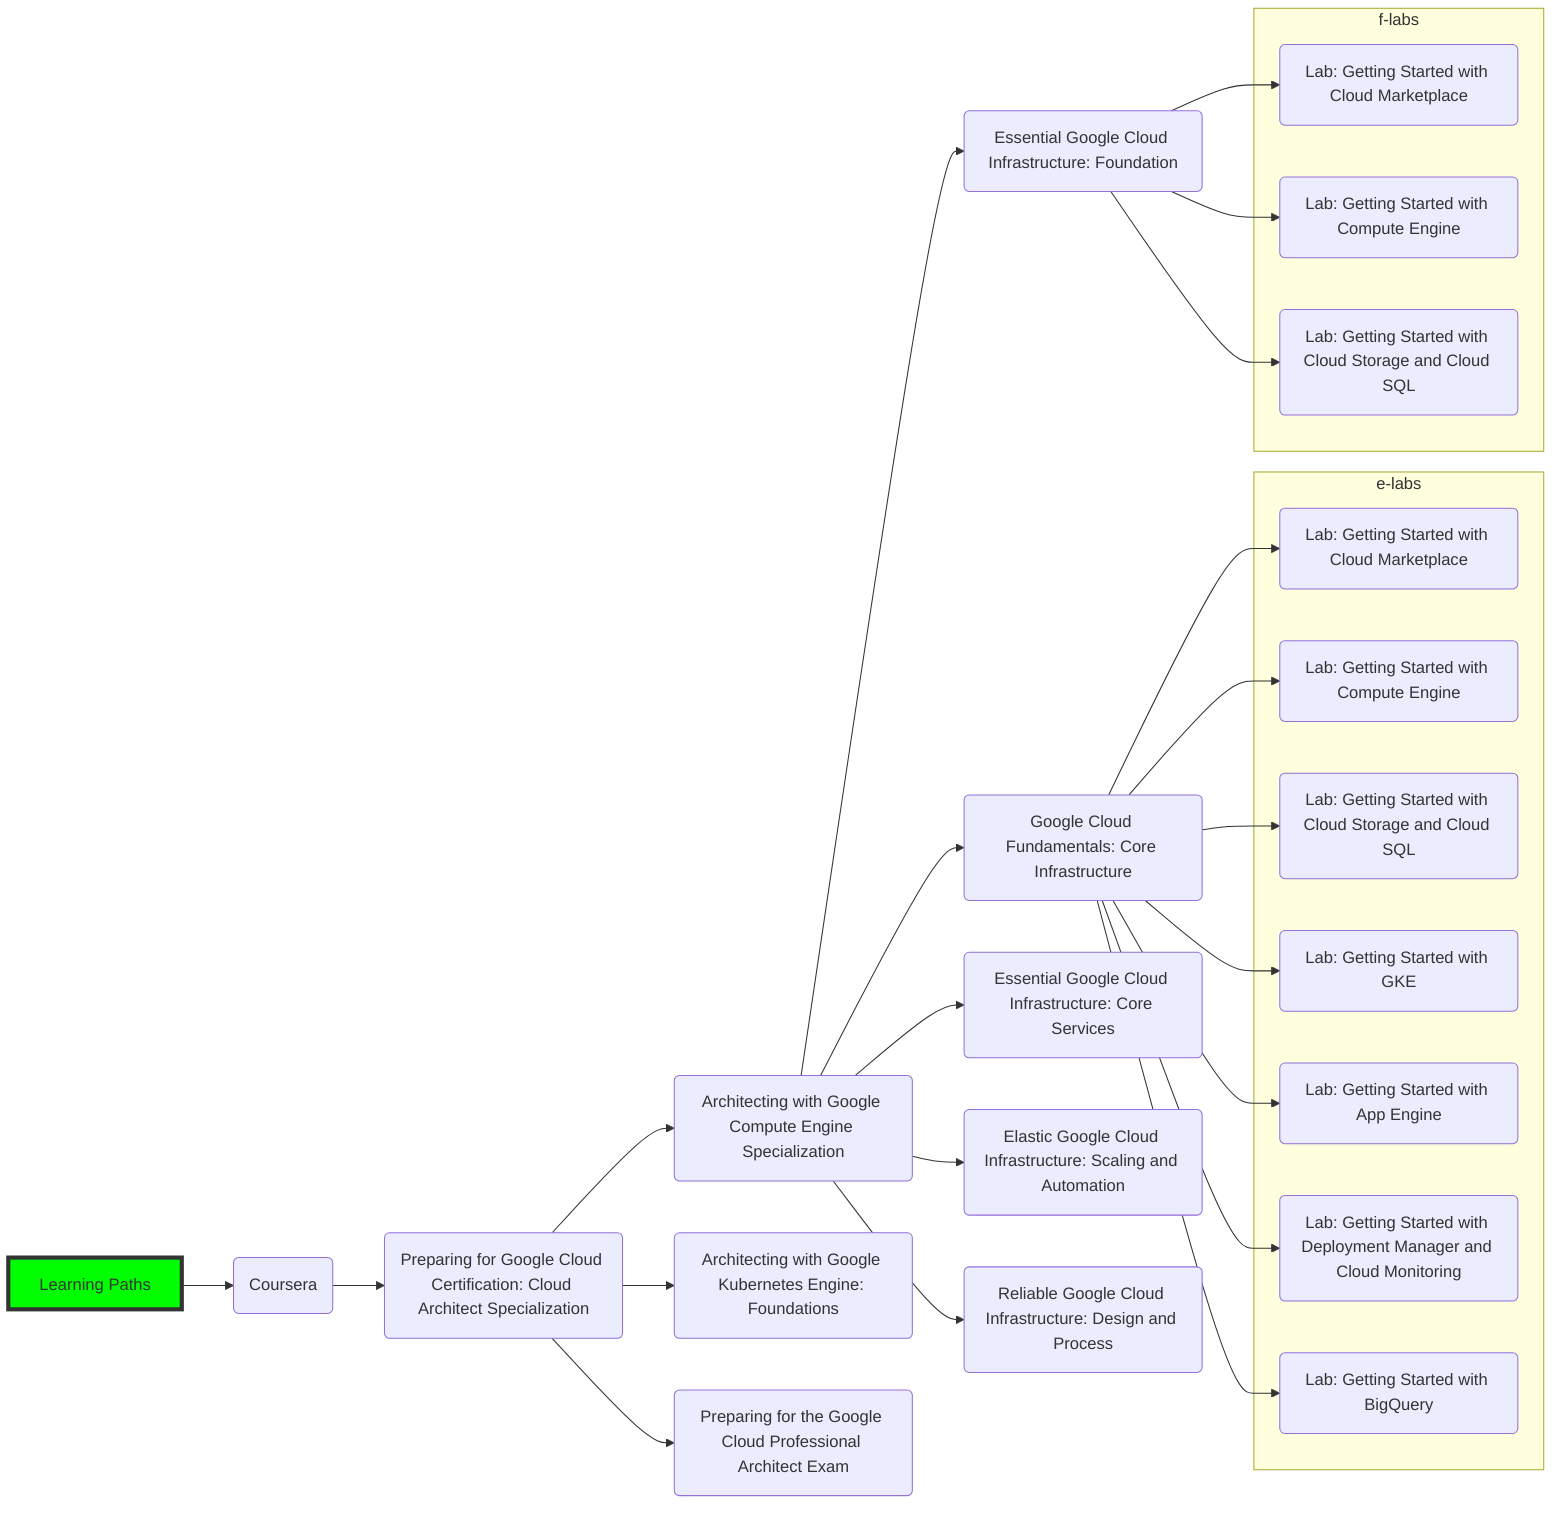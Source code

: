 graph LR
	classDef anode fill:#00ff00,stroke:#333,stroke-width:4px,height:50px,text-align:center;

	A[Learning Paths]:::anode --> B(Coursera)
	B --> C(Preparing for Google Cloud Certification: Cloud Architect Specialization)
	C --> D(Architecting with Google Compute Engine Specialization)
	D --> E(Google Cloud Fundamentals: Core Infrastructure)
	D --> F(Essential Google Cloud Infrastructure: Foundation)
	D --> G(Essential Google Cloud Infrastructure: Core Services)
	D --> H(Elastic Google Cloud Infrastructure: Scaling and Automation)
	D --> I(Reliable Google Cloud Infrastructure: Design and Process)
	C --> J(Architecting with Google Kubernetes Engine: Foundations)
	C --> K(Preparing for the Google Cloud Professional Architect Exam)

	subgraph e-labs
		E1(Lab: Getting Started with Cloud Marketplace)
		E2(Lab: Getting Started with Compute Engine)
		E3(Lab: Getting Started with Cloud Storage and Cloud SQL)
		E4(Lab: Getting Started with GKE)
		E5(Lab: Getting Started with App Engine)
		E6(Lab: Getting Started with Deployment Manager and Cloud Monitoring)
		E7(Lab: Getting Started with BigQuery)
	end
	E --> E1
	E --> E2
	E --> E3
	E --> E4
	E --> E5
	E --> E6
	E --> E7

	subgraph f-labs
		F1(Lab: Getting Started with Cloud Marketplace)
		F2(Lab: Getting Started with Compute Engine)
		F3(Lab: Getting Started with Cloud Storage and Cloud SQL)
	end
	F --> F1
	F --> F2
	F --> F3